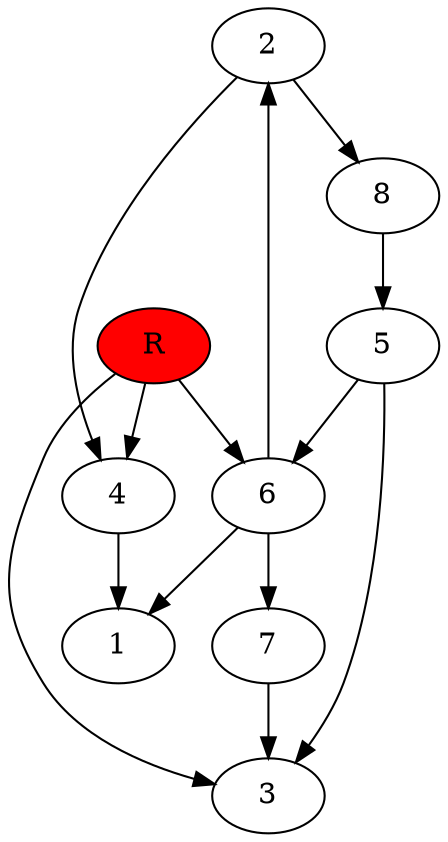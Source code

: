 digraph prb10690 {
	1
	2
	3
	4
	5
	6
	7
	8
	R [fillcolor="#ff0000" style=filled]
	2 -> 4
	2 -> 8
	4 -> 1
	5 -> 3
	5 -> 6
	6 -> 1
	6 -> 2
	6 -> 7
	7 -> 3
	8 -> 5
	R -> 3
	R -> 4
	R -> 6
}
